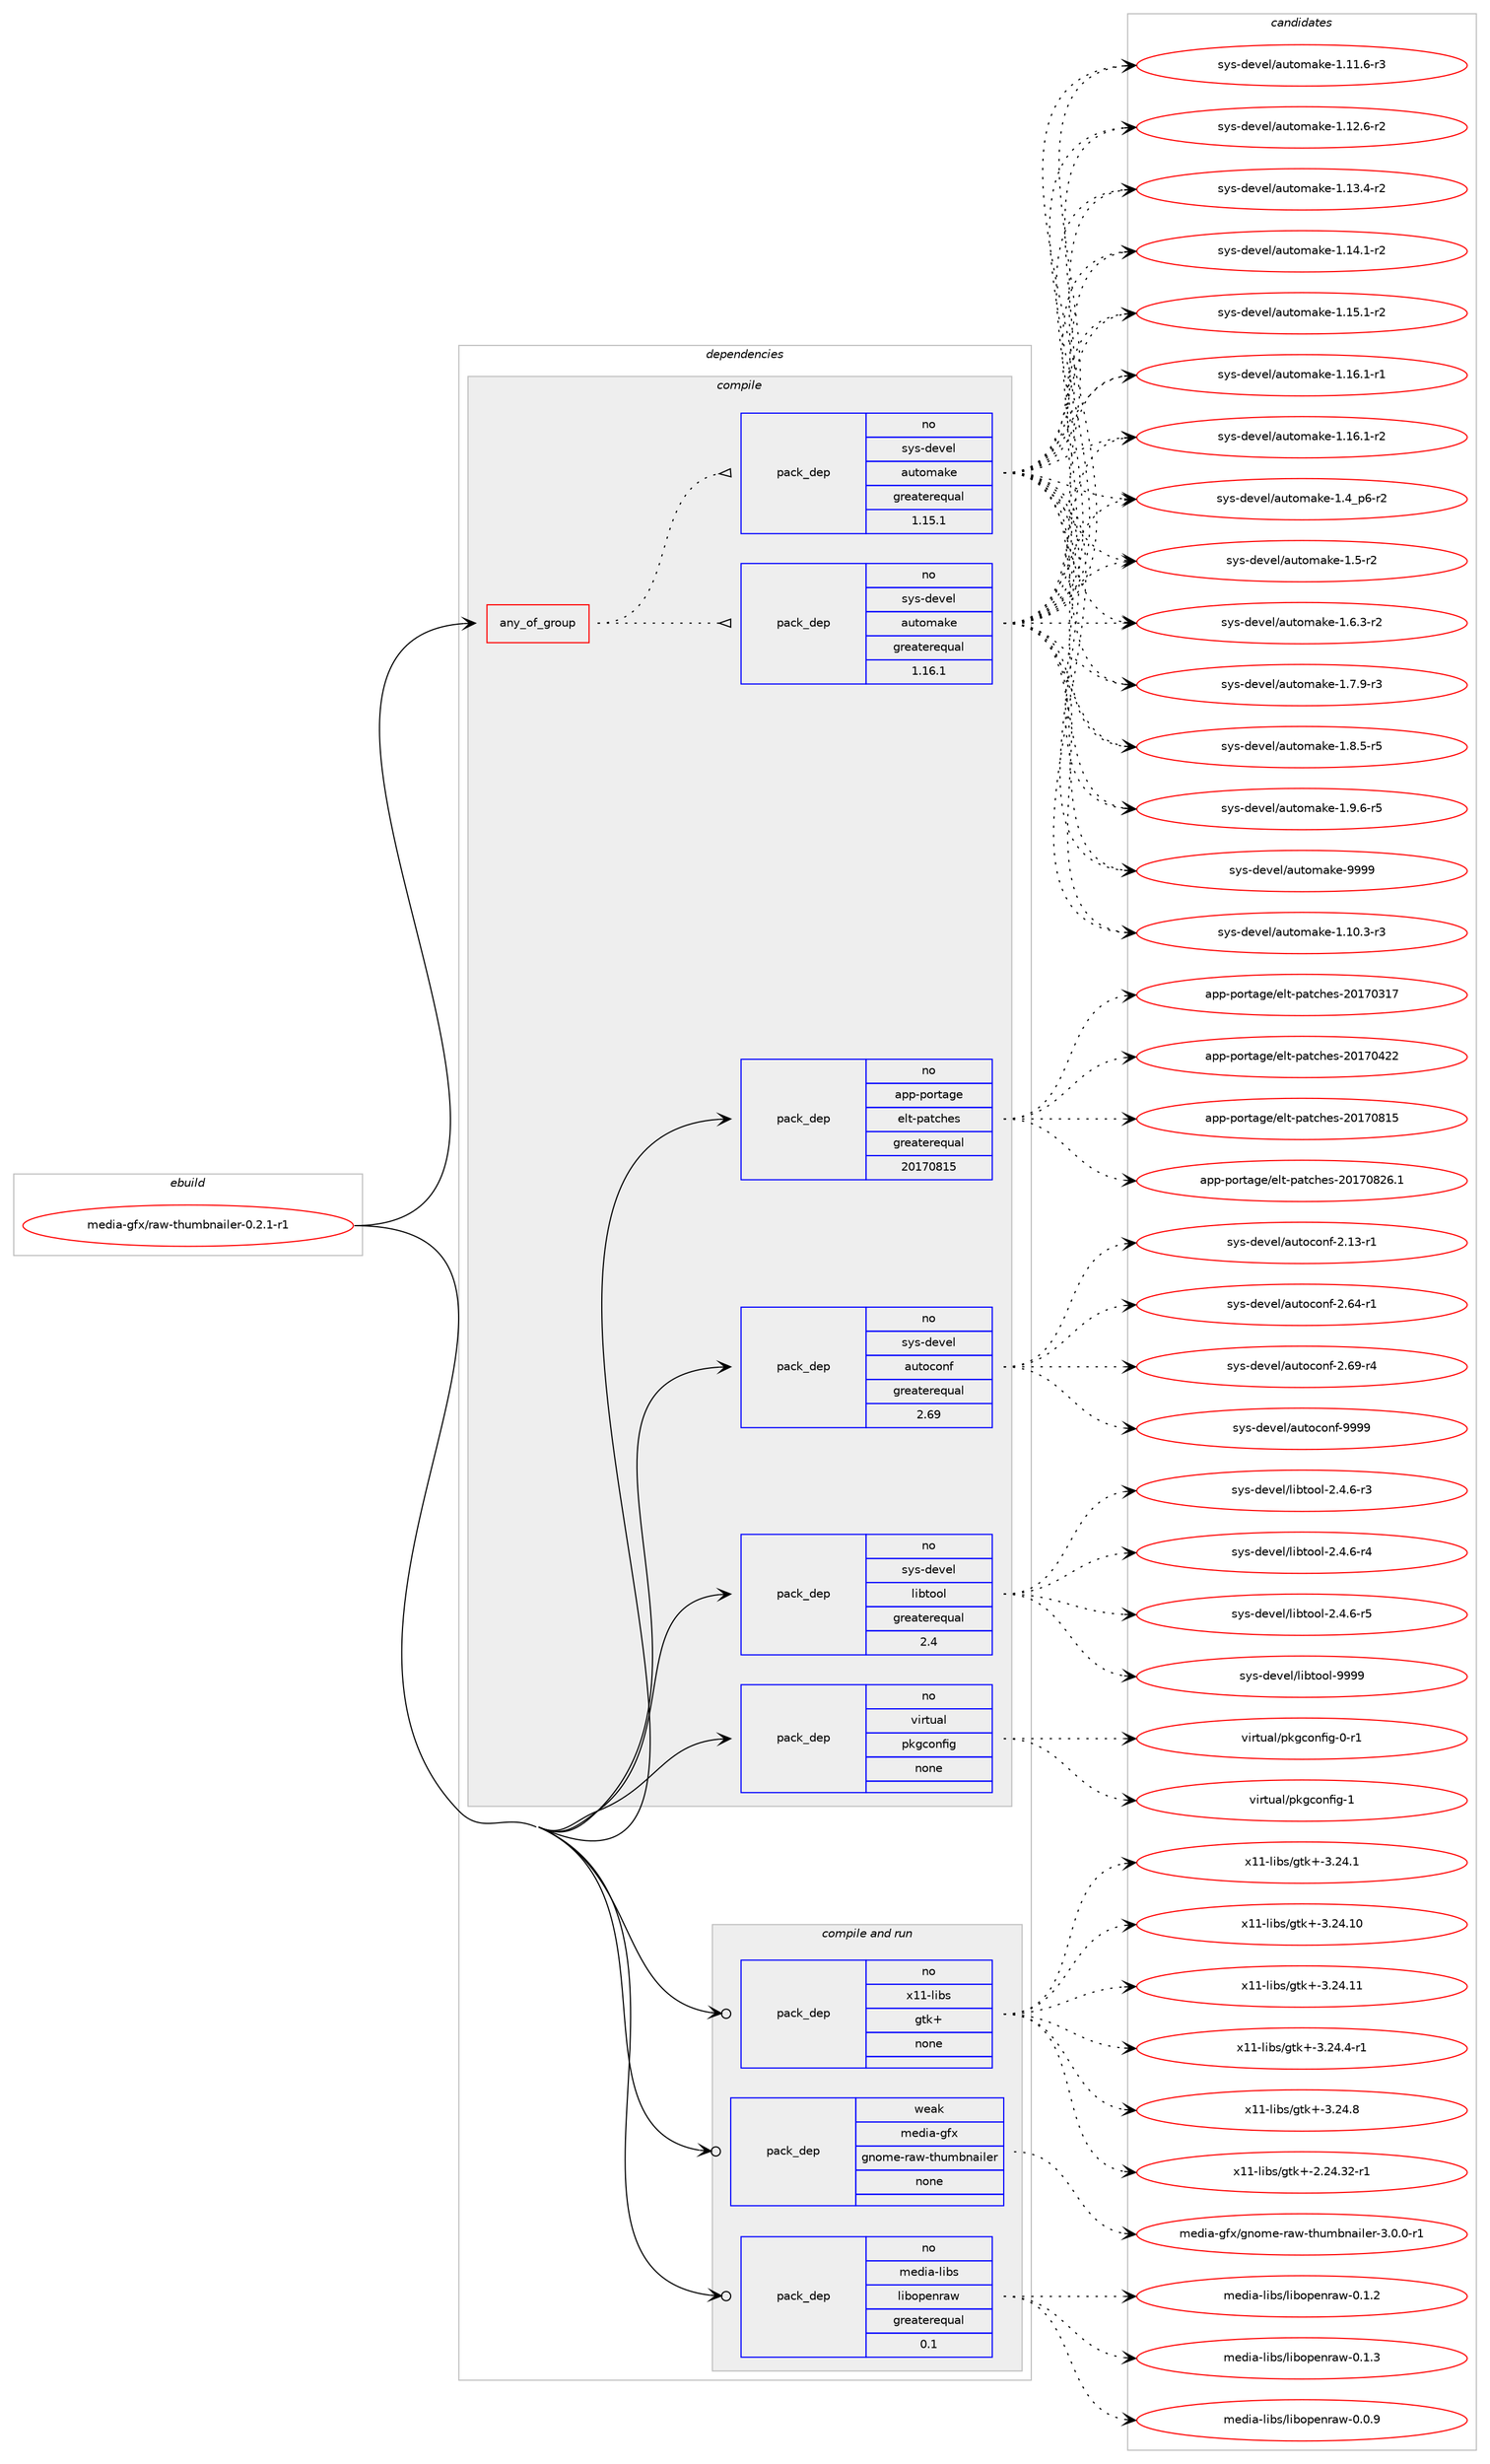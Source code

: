 digraph prolog {

# *************
# Graph options
# *************

newrank=true;
concentrate=true;
compound=true;
graph [rankdir=LR,fontname=Helvetica,fontsize=10,ranksep=1.5];#, ranksep=2.5, nodesep=0.2];
edge  [arrowhead=vee];
node  [fontname=Helvetica,fontsize=10];

# **********
# The ebuild
# **********

subgraph cluster_leftcol {
color=gray;
rank=same;
label=<<i>ebuild</i>>;
id [label="media-gfx/raw-thumbnailer-0.2.1-r1", color=red, width=4, href="../media-gfx/raw-thumbnailer-0.2.1-r1.svg"];
}

# ****************
# The dependencies
# ****************

subgraph cluster_midcol {
color=gray;
label=<<i>dependencies</i>>;
subgraph cluster_compile {
fillcolor="#eeeeee";
style=filled;
label=<<i>compile</i>>;
subgraph any13160 {
dependency783035 [label=<<TABLE BORDER="0" CELLBORDER="1" CELLSPACING="0" CELLPADDING="4"><TR><TD CELLPADDING="10">any_of_group</TD></TR></TABLE>>, shape=none, color=red];subgraph pack579012 {
dependency783036 [label=<<TABLE BORDER="0" CELLBORDER="1" CELLSPACING="0" CELLPADDING="4" WIDTH="220"><TR><TD ROWSPAN="6" CELLPADDING="30">pack_dep</TD></TR><TR><TD WIDTH="110">no</TD></TR><TR><TD>sys-devel</TD></TR><TR><TD>automake</TD></TR><TR><TD>greaterequal</TD></TR><TR><TD>1.16.1</TD></TR></TABLE>>, shape=none, color=blue];
}
dependency783035:e -> dependency783036:w [weight=20,style="dotted",arrowhead="oinv"];
subgraph pack579013 {
dependency783037 [label=<<TABLE BORDER="0" CELLBORDER="1" CELLSPACING="0" CELLPADDING="4" WIDTH="220"><TR><TD ROWSPAN="6" CELLPADDING="30">pack_dep</TD></TR><TR><TD WIDTH="110">no</TD></TR><TR><TD>sys-devel</TD></TR><TR><TD>automake</TD></TR><TR><TD>greaterequal</TD></TR><TR><TD>1.15.1</TD></TR></TABLE>>, shape=none, color=blue];
}
dependency783035:e -> dependency783037:w [weight=20,style="dotted",arrowhead="oinv"];
}
id:e -> dependency783035:w [weight=20,style="solid",arrowhead="vee"];
subgraph pack579014 {
dependency783038 [label=<<TABLE BORDER="0" CELLBORDER="1" CELLSPACING="0" CELLPADDING="4" WIDTH="220"><TR><TD ROWSPAN="6" CELLPADDING="30">pack_dep</TD></TR><TR><TD WIDTH="110">no</TD></TR><TR><TD>app-portage</TD></TR><TR><TD>elt-patches</TD></TR><TR><TD>greaterequal</TD></TR><TR><TD>20170815</TD></TR></TABLE>>, shape=none, color=blue];
}
id:e -> dependency783038:w [weight=20,style="solid",arrowhead="vee"];
subgraph pack579015 {
dependency783039 [label=<<TABLE BORDER="0" CELLBORDER="1" CELLSPACING="0" CELLPADDING="4" WIDTH="220"><TR><TD ROWSPAN="6" CELLPADDING="30">pack_dep</TD></TR><TR><TD WIDTH="110">no</TD></TR><TR><TD>sys-devel</TD></TR><TR><TD>autoconf</TD></TR><TR><TD>greaterequal</TD></TR><TR><TD>2.69</TD></TR></TABLE>>, shape=none, color=blue];
}
id:e -> dependency783039:w [weight=20,style="solid",arrowhead="vee"];
subgraph pack579016 {
dependency783040 [label=<<TABLE BORDER="0" CELLBORDER="1" CELLSPACING="0" CELLPADDING="4" WIDTH="220"><TR><TD ROWSPAN="6" CELLPADDING="30">pack_dep</TD></TR><TR><TD WIDTH="110">no</TD></TR><TR><TD>sys-devel</TD></TR><TR><TD>libtool</TD></TR><TR><TD>greaterequal</TD></TR><TR><TD>2.4</TD></TR></TABLE>>, shape=none, color=blue];
}
id:e -> dependency783040:w [weight=20,style="solid",arrowhead="vee"];
subgraph pack579017 {
dependency783041 [label=<<TABLE BORDER="0" CELLBORDER="1" CELLSPACING="0" CELLPADDING="4" WIDTH="220"><TR><TD ROWSPAN="6" CELLPADDING="30">pack_dep</TD></TR><TR><TD WIDTH="110">no</TD></TR><TR><TD>virtual</TD></TR><TR><TD>pkgconfig</TD></TR><TR><TD>none</TD></TR><TR><TD></TD></TR></TABLE>>, shape=none, color=blue];
}
id:e -> dependency783041:w [weight=20,style="solid",arrowhead="vee"];
}
subgraph cluster_compileandrun {
fillcolor="#eeeeee";
style=filled;
label=<<i>compile and run</i>>;
subgraph pack579018 {
dependency783042 [label=<<TABLE BORDER="0" CELLBORDER="1" CELLSPACING="0" CELLPADDING="4" WIDTH="220"><TR><TD ROWSPAN="6" CELLPADDING="30">pack_dep</TD></TR><TR><TD WIDTH="110">no</TD></TR><TR><TD>media-libs</TD></TR><TR><TD>libopenraw</TD></TR><TR><TD>greaterequal</TD></TR><TR><TD>0.1</TD></TR></TABLE>>, shape=none, color=blue];
}
id:e -> dependency783042:w [weight=20,style="solid",arrowhead="odotvee"];
subgraph pack579019 {
dependency783043 [label=<<TABLE BORDER="0" CELLBORDER="1" CELLSPACING="0" CELLPADDING="4" WIDTH="220"><TR><TD ROWSPAN="6" CELLPADDING="30">pack_dep</TD></TR><TR><TD WIDTH="110">no</TD></TR><TR><TD>x11-libs</TD></TR><TR><TD>gtk+</TD></TR><TR><TD>none</TD></TR><TR><TD></TD></TR></TABLE>>, shape=none, color=blue];
}
id:e -> dependency783043:w [weight=20,style="solid",arrowhead="odotvee"];
subgraph pack579020 {
dependency783044 [label=<<TABLE BORDER="0" CELLBORDER="1" CELLSPACING="0" CELLPADDING="4" WIDTH="220"><TR><TD ROWSPAN="6" CELLPADDING="30">pack_dep</TD></TR><TR><TD WIDTH="110">weak</TD></TR><TR><TD>media-gfx</TD></TR><TR><TD>gnome-raw-thumbnailer</TD></TR><TR><TD>none</TD></TR><TR><TD></TD></TR></TABLE>>, shape=none, color=blue];
}
id:e -> dependency783044:w [weight=20,style="solid",arrowhead="odotvee"];
}
subgraph cluster_run {
fillcolor="#eeeeee";
style=filled;
label=<<i>run</i>>;
}
}

# **************
# The candidates
# **************

subgraph cluster_choices {
rank=same;
color=gray;
label=<<i>candidates</i>>;

subgraph choice579012 {
color=black;
nodesep=1;
choice11512111545100101118101108479711711611110997107101454946494846514511451 [label="sys-devel/automake-1.10.3-r3", color=red, width=4,href="../sys-devel/automake-1.10.3-r3.svg"];
choice11512111545100101118101108479711711611110997107101454946494946544511451 [label="sys-devel/automake-1.11.6-r3", color=red, width=4,href="../sys-devel/automake-1.11.6-r3.svg"];
choice11512111545100101118101108479711711611110997107101454946495046544511450 [label="sys-devel/automake-1.12.6-r2", color=red, width=4,href="../sys-devel/automake-1.12.6-r2.svg"];
choice11512111545100101118101108479711711611110997107101454946495146524511450 [label="sys-devel/automake-1.13.4-r2", color=red, width=4,href="../sys-devel/automake-1.13.4-r2.svg"];
choice11512111545100101118101108479711711611110997107101454946495246494511450 [label="sys-devel/automake-1.14.1-r2", color=red, width=4,href="../sys-devel/automake-1.14.1-r2.svg"];
choice11512111545100101118101108479711711611110997107101454946495346494511450 [label="sys-devel/automake-1.15.1-r2", color=red, width=4,href="../sys-devel/automake-1.15.1-r2.svg"];
choice11512111545100101118101108479711711611110997107101454946495446494511449 [label="sys-devel/automake-1.16.1-r1", color=red, width=4,href="../sys-devel/automake-1.16.1-r1.svg"];
choice11512111545100101118101108479711711611110997107101454946495446494511450 [label="sys-devel/automake-1.16.1-r2", color=red, width=4,href="../sys-devel/automake-1.16.1-r2.svg"];
choice115121115451001011181011084797117116111109971071014549465295112544511450 [label="sys-devel/automake-1.4_p6-r2", color=red, width=4,href="../sys-devel/automake-1.4_p6-r2.svg"];
choice11512111545100101118101108479711711611110997107101454946534511450 [label="sys-devel/automake-1.5-r2", color=red, width=4,href="../sys-devel/automake-1.5-r2.svg"];
choice115121115451001011181011084797117116111109971071014549465446514511450 [label="sys-devel/automake-1.6.3-r2", color=red, width=4,href="../sys-devel/automake-1.6.3-r2.svg"];
choice115121115451001011181011084797117116111109971071014549465546574511451 [label="sys-devel/automake-1.7.9-r3", color=red, width=4,href="../sys-devel/automake-1.7.9-r3.svg"];
choice115121115451001011181011084797117116111109971071014549465646534511453 [label="sys-devel/automake-1.8.5-r5", color=red, width=4,href="../sys-devel/automake-1.8.5-r5.svg"];
choice115121115451001011181011084797117116111109971071014549465746544511453 [label="sys-devel/automake-1.9.6-r5", color=red, width=4,href="../sys-devel/automake-1.9.6-r5.svg"];
choice115121115451001011181011084797117116111109971071014557575757 [label="sys-devel/automake-9999", color=red, width=4,href="../sys-devel/automake-9999.svg"];
dependency783036:e -> choice11512111545100101118101108479711711611110997107101454946494846514511451:w [style=dotted,weight="100"];
dependency783036:e -> choice11512111545100101118101108479711711611110997107101454946494946544511451:w [style=dotted,weight="100"];
dependency783036:e -> choice11512111545100101118101108479711711611110997107101454946495046544511450:w [style=dotted,weight="100"];
dependency783036:e -> choice11512111545100101118101108479711711611110997107101454946495146524511450:w [style=dotted,weight="100"];
dependency783036:e -> choice11512111545100101118101108479711711611110997107101454946495246494511450:w [style=dotted,weight="100"];
dependency783036:e -> choice11512111545100101118101108479711711611110997107101454946495346494511450:w [style=dotted,weight="100"];
dependency783036:e -> choice11512111545100101118101108479711711611110997107101454946495446494511449:w [style=dotted,weight="100"];
dependency783036:e -> choice11512111545100101118101108479711711611110997107101454946495446494511450:w [style=dotted,weight="100"];
dependency783036:e -> choice115121115451001011181011084797117116111109971071014549465295112544511450:w [style=dotted,weight="100"];
dependency783036:e -> choice11512111545100101118101108479711711611110997107101454946534511450:w [style=dotted,weight="100"];
dependency783036:e -> choice115121115451001011181011084797117116111109971071014549465446514511450:w [style=dotted,weight="100"];
dependency783036:e -> choice115121115451001011181011084797117116111109971071014549465546574511451:w [style=dotted,weight="100"];
dependency783036:e -> choice115121115451001011181011084797117116111109971071014549465646534511453:w [style=dotted,weight="100"];
dependency783036:e -> choice115121115451001011181011084797117116111109971071014549465746544511453:w [style=dotted,weight="100"];
dependency783036:e -> choice115121115451001011181011084797117116111109971071014557575757:w [style=dotted,weight="100"];
}
subgraph choice579013 {
color=black;
nodesep=1;
choice11512111545100101118101108479711711611110997107101454946494846514511451 [label="sys-devel/automake-1.10.3-r3", color=red, width=4,href="../sys-devel/automake-1.10.3-r3.svg"];
choice11512111545100101118101108479711711611110997107101454946494946544511451 [label="sys-devel/automake-1.11.6-r3", color=red, width=4,href="../sys-devel/automake-1.11.6-r3.svg"];
choice11512111545100101118101108479711711611110997107101454946495046544511450 [label="sys-devel/automake-1.12.6-r2", color=red, width=4,href="../sys-devel/automake-1.12.6-r2.svg"];
choice11512111545100101118101108479711711611110997107101454946495146524511450 [label="sys-devel/automake-1.13.4-r2", color=red, width=4,href="../sys-devel/automake-1.13.4-r2.svg"];
choice11512111545100101118101108479711711611110997107101454946495246494511450 [label="sys-devel/automake-1.14.1-r2", color=red, width=4,href="../sys-devel/automake-1.14.1-r2.svg"];
choice11512111545100101118101108479711711611110997107101454946495346494511450 [label="sys-devel/automake-1.15.1-r2", color=red, width=4,href="../sys-devel/automake-1.15.1-r2.svg"];
choice11512111545100101118101108479711711611110997107101454946495446494511449 [label="sys-devel/automake-1.16.1-r1", color=red, width=4,href="../sys-devel/automake-1.16.1-r1.svg"];
choice11512111545100101118101108479711711611110997107101454946495446494511450 [label="sys-devel/automake-1.16.1-r2", color=red, width=4,href="../sys-devel/automake-1.16.1-r2.svg"];
choice115121115451001011181011084797117116111109971071014549465295112544511450 [label="sys-devel/automake-1.4_p6-r2", color=red, width=4,href="../sys-devel/automake-1.4_p6-r2.svg"];
choice11512111545100101118101108479711711611110997107101454946534511450 [label="sys-devel/automake-1.5-r2", color=red, width=4,href="../sys-devel/automake-1.5-r2.svg"];
choice115121115451001011181011084797117116111109971071014549465446514511450 [label="sys-devel/automake-1.6.3-r2", color=red, width=4,href="../sys-devel/automake-1.6.3-r2.svg"];
choice115121115451001011181011084797117116111109971071014549465546574511451 [label="sys-devel/automake-1.7.9-r3", color=red, width=4,href="../sys-devel/automake-1.7.9-r3.svg"];
choice115121115451001011181011084797117116111109971071014549465646534511453 [label="sys-devel/automake-1.8.5-r5", color=red, width=4,href="../sys-devel/automake-1.8.5-r5.svg"];
choice115121115451001011181011084797117116111109971071014549465746544511453 [label="sys-devel/automake-1.9.6-r5", color=red, width=4,href="../sys-devel/automake-1.9.6-r5.svg"];
choice115121115451001011181011084797117116111109971071014557575757 [label="sys-devel/automake-9999", color=red, width=4,href="../sys-devel/automake-9999.svg"];
dependency783037:e -> choice11512111545100101118101108479711711611110997107101454946494846514511451:w [style=dotted,weight="100"];
dependency783037:e -> choice11512111545100101118101108479711711611110997107101454946494946544511451:w [style=dotted,weight="100"];
dependency783037:e -> choice11512111545100101118101108479711711611110997107101454946495046544511450:w [style=dotted,weight="100"];
dependency783037:e -> choice11512111545100101118101108479711711611110997107101454946495146524511450:w [style=dotted,weight="100"];
dependency783037:e -> choice11512111545100101118101108479711711611110997107101454946495246494511450:w [style=dotted,weight="100"];
dependency783037:e -> choice11512111545100101118101108479711711611110997107101454946495346494511450:w [style=dotted,weight="100"];
dependency783037:e -> choice11512111545100101118101108479711711611110997107101454946495446494511449:w [style=dotted,weight="100"];
dependency783037:e -> choice11512111545100101118101108479711711611110997107101454946495446494511450:w [style=dotted,weight="100"];
dependency783037:e -> choice115121115451001011181011084797117116111109971071014549465295112544511450:w [style=dotted,weight="100"];
dependency783037:e -> choice11512111545100101118101108479711711611110997107101454946534511450:w [style=dotted,weight="100"];
dependency783037:e -> choice115121115451001011181011084797117116111109971071014549465446514511450:w [style=dotted,weight="100"];
dependency783037:e -> choice115121115451001011181011084797117116111109971071014549465546574511451:w [style=dotted,weight="100"];
dependency783037:e -> choice115121115451001011181011084797117116111109971071014549465646534511453:w [style=dotted,weight="100"];
dependency783037:e -> choice115121115451001011181011084797117116111109971071014549465746544511453:w [style=dotted,weight="100"];
dependency783037:e -> choice115121115451001011181011084797117116111109971071014557575757:w [style=dotted,weight="100"];
}
subgraph choice579014 {
color=black;
nodesep=1;
choice97112112451121111141169710310147101108116451129711699104101115455048495548514955 [label="app-portage/elt-patches-20170317", color=red, width=4,href="../app-portage/elt-patches-20170317.svg"];
choice97112112451121111141169710310147101108116451129711699104101115455048495548525050 [label="app-portage/elt-patches-20170422", color=red, width=4,href="../app-portage/elt-patches-20170422.svg"];
choice97112112451121111141169710310147101108116451129711699104101115455048495548564953 [label="app-portage/elt-patches-20170815", color=red, width=4,href="../app-portage/elt-patches-20170815.svg"];
choice971121124511211111411697103101471011081164511297116991041011154550484955485650544649 [label="app-portage/elt-patches-20170826.1", color=red, width=4,href="../app-portage/elt-patches-20170826.1.svg"];
dependency783038:e -> choice97112112451121111141169710310147101108116451129711699104101115455048495548514955:w [style=dotted,weight="100"];
dependency783038:e -> choice97112112451121111141169710310147101108116451129711699104101115455048495548525050:w [style=dotted,weight="100"];
dependency783038:e -> choice97112112451121111141169710310147101108116451129711699104101115455048495548564953:w [style=dotted,weight="100"];
dependency783038:e -> choice971121124511211111411697103101471011081164511297116991041011154550484955485650544649:w [style=dotted,weight="100"];
}
subgraph choice579015 {
color=black;
nodesep=1;
choice1151211154510010111810110847971171161119911111010245504649514511449 [label="sys-devel/autoconf-2.13-r1", color=red, width=4,href="../sys-devel/autoconf-2.13-r1.svg"];
choice1151211154510010111810110847971171161119911111010245504654524511449 [label="sys-devel/autoconf-2.64-r1", color=red, width=4,href="../sys-devel/autoconf-2.64-r1.svg"];
choice1151211154510010111810110847971171161119911111010245504654574511452 [label="sys-devel/autoconf-2.69-r4", color=red, width=4,href="../sys-devel/autoconf-2.69-r4.svg"];
choice115121115451001011181011084797117116111991111101024557575757 [label="sys-devel/autoconf-9999", color=red, width=4,href="../sys-devel/autoconf-9999.svg"];
dependency783039:e -> choice1151211154510010111810110847971171161119911111010245504649514511449:w [style=dotted,weight="100"];
dependency783039:e -> choice1151211154510010111810110847971171161119911111010245504654524511449:w [style=dotted,weight="100"];
dependency783039:e -> choice1151211154510010111810110847971171161119911111010245504654574511452:w [style=dotted,weight="100"];
dependency783039:e -> choice115121115451001011181011084797117116111991111101024557575757:w [style=dotted,weight="100"];
}
subgraph choice579016 {
color=black;
nodesep=1;
choice1151211154510010111810110847108105981161111111084550465246544511451 [label="sys-devel/libtool-2.4.6-r3", color=red, width=4,href="../sys-devel/libtool-2.4.6-r3.svg"];
choice1151211154510010111810110847108105981161111111084550465246544511452 [label="sys-devel/libtool-2.4.6-r4", color=red, width=4,href="../sys-devel/libtool-2.4.6-r4.svg"];
choice1151211154510010111810110847108105981161111111084550465246544511453 [label="sys-devel/libtool-2.4.6-r5", color=red, width=4,href="../sys-devel/libtool-2.4.6-r5.svg"];
choice1151211154510010111810110847108105981161111111084557575757 [label="sys-devel/libtool-9999", color=red, width=4,href="../sys-devel/libtool-9999.svg"];
dependency783040:e -> choice1151211154510010111810110847108105981161111111084550465246544511451:w [style=dotted,weight="100"];
dependency783040:e -> choice1151211154510010111810110847108105981161111111084550465246544511452:w [style=dotted,weight="100"];
dependency783040:e -> choice1151211154510010111810110847108105981161111111084550465246544511453:w [style=dotted,weight="100"];
dependency783040:e -> choice1151211154510010111810110847108105981161111111084557575757:w [style=dotted,weight="100"];
}
subgraph choice579017 {
color=black;
nodesep=1;
choice11810511411611797108471121071039911111010210510345484511449 [label="virtual/pkgconfig-0-r1", color=red, width=4,href="../virtual/pkgconfig-0-r1.svg"];
choice1181051141161179710847112107103991111101021051034549 [label="virtual/pkgconfig-1", color=red, width=4,href="../virtual/pkgconfig-1.svg"];
dependency783041:e -> choice11810511411611797108471121071039911111010210510345484511449:w [style=dotted,weight="100"];
dependency783041:e -> choice1181051141161179710847112107103991111101021051034549:w [style=dotted,weight="100"];
}
subgraph choice579018 {
color=black;
nodesep=1;
choice109101100105974510810598115471081059811111210111011497119454846484657 [label="media-libs/libopenraw-0.0.9", color=red, width=4,href="../media-libs/libopenraw-0.0.9.svg"];
choice109101100105974510810598115471081059811111210111011497119454846494650 [label="media-libs/libopenraw-0.1.2", color=red, width=4,href="../media-libs/libopenraw-0.1.2.svg"];
choice109101100105974510810598115471081059811111210111011497119454846494651 [label="media-libs/libopenraw-0.1.3", color=red, width=4,href="../media-libs/libopenraw-0.1.3.svg"];
dependency783042:e -> choice109101100105974510810598115471081059811111210111011497119454846484657:w [style=dotted,weight="100"];
dependency783042:e -> choice109101100105974510810598115471081059811111210111011497119454846494650:w [style=dotted,weight="100"];
dependency783042:e -> choice109101100105974510810598115471081059811111210111011497119454846494651:w [style=dotted,weight="100"];
}
subgraph choice579019 {
color=black;
nodesep=1;
choice12049494510810598115471031161074345504650524651504511449 [label="x11-libs/gtk+-2.24.32-r1", color=red, width=4,href="../x11-libs/gtk+-2.24.32-r1.svg"];
choice12049494510810598115471031161074345514650524649 [label="x11-libs/gtk+-3.24.1", color=red, width=4,href="../x11-libs/gtk+-3.24.1.svg"];
choice1204949451081059811547103116107434551465052464948 [label="x11-libs/gtk+-3.24.10", color=red, width=4,href="../x11-libs/gtk+-3.24.10.svg"];
choice1204949451081059811547103116107434551465052464949 [label="x11-libs/gtk+-3.24.11", color=red, width=4,href="../x11-libs/gtk+-3.24.11.svg"];
choice120494945108105981154710311610743455146505246524511449 [label="x11-libs/gtk+-3.24.4-r1", color=red, width=4,href="../x11-libs/gtk+-3.24.4-r1.svg"];
choice12049494510810598115471031161074345514650524656 [label="x11-libs/gtk+-3.24.8", color=red, width=4,href="../x11-libs/gtk+-3.24.8.svg"];
dependency783043:e -> choice12049494510810598115471031161074345504650524651504511449:w [style=dotted,weight="100"];
dependency783043:e -> choice12049494510810598115471031161074345514650524649:w [style=dotted,weight="100"];
dependency783043:e -> choice1204949451081059811547103116107434551465052464948:w [style=dotted,weight="100"];
dependency783043:e -> choice1204949451081059811547103116107434551465052464949:w [style=dotted,weight="100"];
dependency783043:e -> choice120494945108105981154710311610743455146505246524511449:w [style=dotted,weight="100"];
dependency783043:e -> choice12049494510810598115471031161074345514650524656:w [style=dotted,weight="100"];
}
subgraph choice579020 {
color=black;
nodesep=1;
choice10910110010597451031021204710311011110910145114971194511610411710998110971051081011144551464846484511449 [label="media-gfx/gnome-raw-thumbnailer-3.0.0-r1", color=red, width=4,href="../media-gfx/gnome-raw-thumbnailer-3.0.0-r1.svg"];
dependency783044:e -> choice10910110010597451031021204710311011110910145114971194511610411710998110971051081011144551464846484511449:w [style=dotted,weight="100"];
}
}

}
